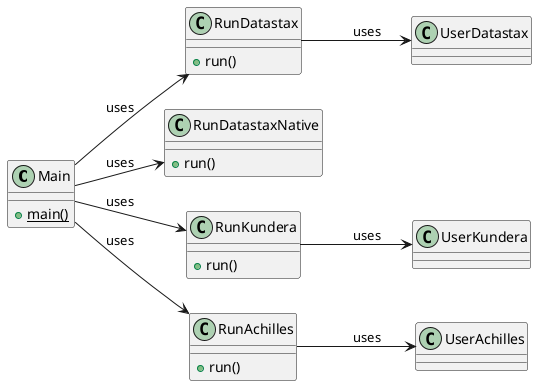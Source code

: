 @startuml
left to right direction

class Main {
    {static} +main()
}

class RunDatastax {
    +run()
}
class RunDatastaxNative {
    +run()
}
class RunKundera {
    +run()
}
class RunAchilles {
    +run()
}

class UserDatastax
class UserKundera
class UserAchilles

RunDatastax --> UserDatastax: uses
RunKundera --> UserKundera: uses
RunAchilles --> UserAchilles: uses

Main --> RunDatastax: uses
Main --> RunDatastaxNative: uses
Main --> RunKundera: uses
Main --> RunAchilles: uses

@enduml
